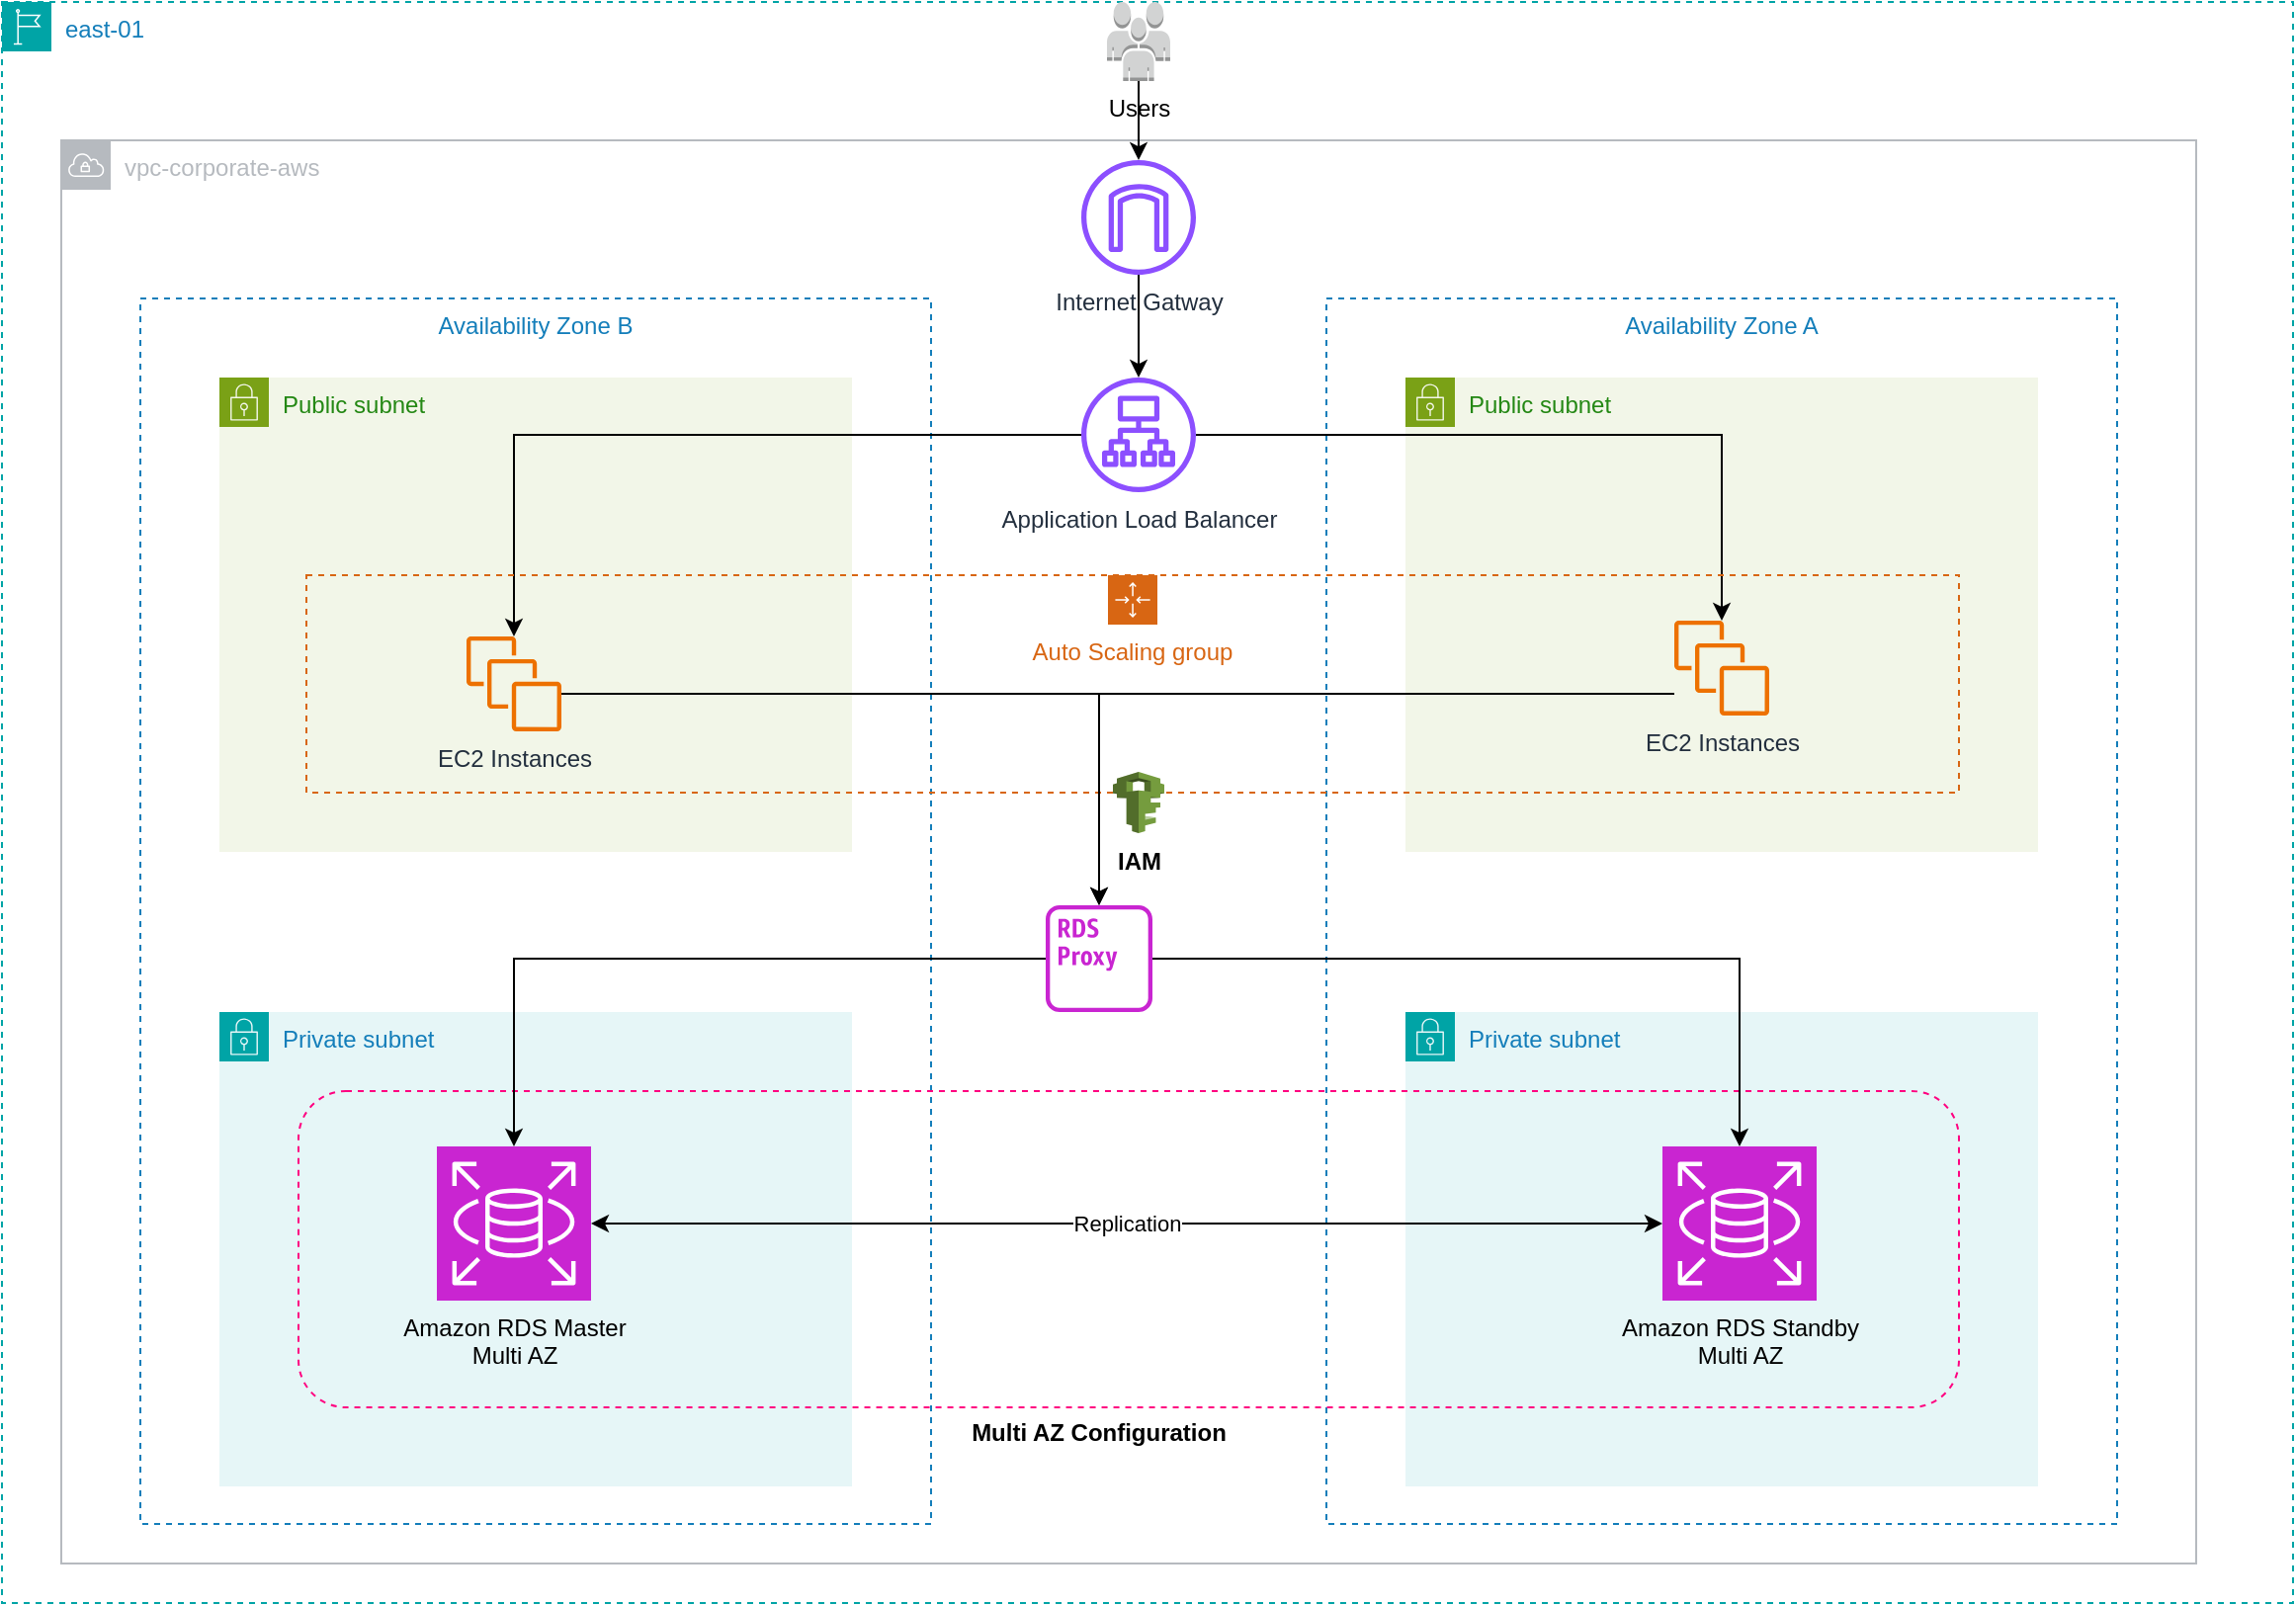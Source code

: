 <mxfile version="24.2.5" type="device">
  <diagram name="Page-1" id="vafjeql0jm9yZ-oHH8du">
    <mxGraphModel dx="1304" dy="767" grid="1" gridSize="10" guides="1" tooltips="1" connect="1" arrows="1" fold="1" page="1" pageScale="1" pageWidth="1169" pageHeight="827" math="0" shadow="0">
      <root>
        <mxCell id="0" />
        <mxCell id="1" parent="0" />
        <mxCell id="LG2M_2L7TIFIs1X0_9t3-1" value="east-01" style="points=[[0,0],[0.25,0],[0.5,0],[0.75,0],[1,0],[1,0.25],[1,0.5],[1,0.75],[1,1],[0.75,1],[0.5,1],[0.25,1],[0,1],[0,0.75],[0,0.5],[0,0.25]];outlineConnect=0;gradientColor=none;html=1;whiteSpace=wrap;fontSize=12;fontStyle=0;container=1;pointerEvents=0;collapsible=0;recursiveResize=0;shape=mxgraph.aws4.group;grIcon=mxgraph.aws4.group_region;strokeColor=#00A4A6;fillColor=none;verticalAlign=top;align=left;spacingLeft=30;fontColor=#147EBA;dashed=1;" vertex="1" parent="1">
          <mxGeometry x="10" y="10" width="1159" height="810" as="geometry" />
        </mxCell>
        <mxCell id="LG2M_2L7TIFIs1X0_9t3-3" value="vpc-corporate-aws" style="sketch=0;outlineConnect=0;gradientColor=none;html=1;whiteSpace=wrap;fontSize=12;fontStyle=0;shape=mxgraph.aws4.group;grIcon=mxgraph.aws4.group_vpc;strokeColor=#B6BABF;fillColor=none;verticalAlign=top;align=left;spacingLeft=30;fontColor=#B6BABF;dashed=0;" vertex="1" parent="LG2M_2L7TIFIs1X0_9t3-1">
          <mxGeometry x="30" y="70" width="1080" height="720" as="geometry" />
        </mxCell>
        <mxCell id="LG2M_2L7TIFIs1X0_9t3-9" value="Availability Zone B" style="fillColor=none;strokeColor=#147EBA;dashed=1;verticalAlign=top;fontStyle=0;fontColor=#147EBA;whiteSpace=wrap;html=1;" vertex="1" parent="LG2M_2L7TIFIs1X0_9t3-1">
          <mxGeometry x="70" y="150" width="400" height="620" as="geometry" />
        </mxCell>
        <mxCell id="LG2M_2L7TIFIs1X0_9t3-4" value="Availability Zone A" style="fillColor=none;strokeColor=#147EBA;dashed=1;verticalAlign=top;fontStyle=0;fontColor=#147EBA;whiteSpace=wrap;html=1;" vertex="1" parent="LG2M_2L7TIFIs1X0_9t3-1">
          <mxGeometry x="670" y="150" width="400" height="620" as="geometry" />
        </mxCell>
        <mxCell id="LG2M_2L7TIFIs1X0_9t3-22" value="Public subnet" style="points=[[0,0],[0.25,0],[0.5,0],[0.75,0],[1,0],[1,0.25],[1,0.5],[1,0.75],[1,1],[0.75,1],[0.5,1],[0.25,1],[0,1],[0,0.75],[0,0.5],[0,0.25]];outlineConnect=0;gradientColor=none;html=1;whiteSpace=wrap;fontSize=12;fontStyle=0;container=1;pointerEvents=0;collapsible=0;recursiveResize=0;shape=mxgraph.aws4.group;grIcon=mxgraph.aws4.group_security_group;grStroke=0;strokeColor=#7AA116;fillColor=#F2F6E8;verticalAlign=top;align=left;spacingLeft=30;fontColor=#248814;dashed=0;" vertex="1" parent="LG2M_2L7TIFIs1X0_9t3-1">
          <mxGeometry x="110" y="190" width="320" height="240" as="geometry" />
        </mxCell>
        <mxCell id="LG2M_2L7TIFIs1X0_9t3-24" value="Public subnet" style="points=[[0,0],[0.25,0],[0.5,0],[0.75,0],[1,0],[1,0.25],[1,0.5],[1,0.75],[1,1],[0.75,1],[0.5,1],[0.25,1],[0,1],[0,0.75],[0,0.5],[0,0.25]];outlineConnect=0;gradientColor=none;html=1;whiteSpace=wrap;fontSize=12;fontStyle=0;container=1;pointerEvents=0;collapsible=0;recursiveResize=0;shape=mxgraph.aws4.group;grIcon=mxgraph.aws4.group_security_group;grStroke=0;strokeColor=#7AA116;fillColor=#F2F6E8;verticalAlign=top;align=left;spacingLeft=30;fontColor=#248814;dashed=0;" vertex="1" parent="LG2M_2L7TIFIs1X0_9t3-1">
          <mxGeometry x="710" y="190" width="320" height="240" as="geometry" />
        </mxCell>
        <mxCell id="LG2M_2L7TIFIs1X0_9t3-18" style="edgeStyle=orthogonalEdgeStyle;rounded=0;orthogonalLoop=1;jettySize=auto;html=1;" edge="1" parent="LG2M_2L7TIFIs1X0_9t3-1" source="LG2M_2L7TIFIs1X0_9t3-15" target="LG2M_2L7TIFIs1X0_9t3-11">
          <mxGeometry relative="1" as="geometry" />
        </mxCell>
        <mxCell id="LG2M_2L7TIFIs1X0_9t3-16" style="edgeStyle=orthogonalEdgeStyle;rounded=0;orthogonalLoop=1;jettySize=auto;html=1;" edge="1" parent="LG2M_2L7TIFIs1X0_9t3-1" source="LG2M_2L7TIFIs1X0_9t3-15" target="LG2M_2L7TIFIs1X0_9t3-8">
          <mxGeometry relative="1" as="geometry" />
        </mxCell>
        <mxCell id="LG2M_2L7TIFIs1X0_9t3-15" value="Application Load Balancer" style="sketch=0;outlineConnect=0;fontColor=#232F3E;gradientColor=none;fillColor=#8C4FFF;strokeColor=none;dashed=0;verticalLabelPosition=bottom;verticalAlign=top;align=center;html=1;fontSize=12;fontStyle=0;aspect=fixed;pointerEvents=1;shape=mxgraph.aws4.application_load_balancer;" vertex="1" parent="LG2M_2L7TIFIs1X0_9t3-1">
          <mxGeometry x="546" y="190" width="58" height="58" as="geometry" />
        </mxCell>
        <mxCell id="LG2M_2L7TIFIs1X0_9t3-6" value="Auto Scaling group" style="points=[[0,0],[0.25,0],[0.5,0],[0.75,0],[1,0],[1,0.25],[1,0.5],[1,0.75],[1,1],[0.75,1],[0.5,1],[0.25,1],[0,1],[0,0.75],[0,0.5],[0,0.25]];outlineConnect=0;gradientColor=none;html=1;whiteSpace=wrap;fontSize=12;fontStyle=0;container=0;pointerEvents=0;collapsible=0;recursiveResize=0;shape=mxgraph.aws4.groupCenter;grIcon=mxgraph.aws4.group_auto_scaling_group;grStroke=1;strokeColor=#D86613;fillColor=none;verticalAlign=top;align=center;fontColor=#D86613;dashed=1;spacingTop=25;" vertex="1" parent="LG2M_2L7TIFIs1X0_9t3-1">
          <mxGeometry x="154" y="290" width="836" height="110" as="geometry" />
        </mxCell>
        <mxCell id="LG2M_2L7TIFIs1X0_9t3-48" style="edgeStyle=orthogonalEdgeStyle;rounded=0;orthogonalLoop=1;jettySize=auto;html=1;" edge="1" parent="LG2M_2L7TIFIs1X0_9t3-1" source="LG2M_2L7TIFIs1X0_9t3-11" target="LG2M_2L7TIFIs1X0_9t3-45">
          <mxGeometry relative="1" as="geometry">
            <Array as="points">
              <mxPoint x="555" y="350" />
            </Array>
          </mxGeometry>
        </mxCell>
        <mxCell id="LG2M_2L7TIFIs1X0_9t3-11" value="EC2 Instances" style="sketch=0;outlineConnect=0;fontColor=#232F3E;gradientColor=none;fillColor=#ED7100;strokeColor=none;dashed=0;verticalLabelPosition=bottom;verticalAlign=top;align=center;html=1;fontSize=12;fontStyle=0;aspect=fixed;pointerEvents=1;shape=mxgraph.aws4.instances;" vertex="1" parent="LG2M_2L7TIFIs1X0_9t3-1">
          <mxGeometry x="846.003" y="313" width="48" height="48" as="geometry" />
        </mxCell>
        <mxCell id="LG2M_2L7TIFIs1X0_9t3-49" style="edgeStyle=orthogonalEdgeStyle;rounded=0;orthogonalLoop=1;jettySize=auto;html=1;" edge="1" parent="LG2M_2L7TIFIs1X0_9t3-1" source="LG2M_2L7TIFIs1X0_9t3-8" target="LG2M_2L7TIFIs1X0_9t3-45">
          <mxGeometry relative="1" as="geometry">
            <Array as="points">
              <mxPoint x="555" y="350" />
            </Array>
          </mxGeometry>
        </mxCell>
        <mxCell id="LG2M_2L7TIFIs1X0_9t3-8" value="EC2 Instances" style="sketch=0;outlineConnect=0;fontColor=#232F3E;gradientColor=none;fillColor=#ED7100;strokeColor=none;dashed=0;verticalLabelPosition=bottom;verticalAlign=top;align=center;html=1;fontSize=12;fontStyle=0;aspect=fixed;pointerEvents=1;shape=mxgraph.aws4.instances;" vertex="1" parent="LG2M_2L7TIFIs1X0_9t3-1">
          <mxGeometry x="235.005" y="321" width="48" height="48" as="geometry" />
        </mxCell>
        <mxCell id="LG2M_2L7TIFIs1X0_9t3-26" value="Private subnet" style="points=[[0,0],[0.25,0],[0.5,0],[0.75,0],[1,0],[1,0.25],[1,0.5],[1,0.75],[1,1],[0.75,1],[0.5,1],[0.25,1],[0,1],[0,0.75],[0,0.5],[0,0.25]];outlineConnect=0;gradientColor=none;html=1;whiteSpace=wrap;fontSize=12;fontStyle=0;container=1;pointerEvents=0;collapsible=0;recursiveResize=0;shape=mxgraph.aws4.group;grIcon=mxgraph.aws4.group_security_group;grStroke=0;strokeColor=#00A4A6;fillColor=#E6F6F7;verticalAlign=top;align=left;spacingLeft=30;fontColor=#147EBA;dashed=0;" vertex="1" parent="LG2M_2L7TIFIs1X0_9t3-1">
          <mxGeometry x="110" y="511" width="320" height="240" as="geometry" />
        </mxCell>
        <mxCell id="LG2M_2L7TIFIs1X0_9t3-27" value="Private subnet" style="points=[[0,0],[0.25,0],[0.5,0],[0.75,0],[1,0],[1,0.25],[1,0.5],[1,0.75],[1,1],[0.75,1],[0.5,1],[0.25,1],[0,1],[0,0.75],[0,0.5],[0,0.25]];outlineConnect=0;gradientColor=none;html=1;whiteSpace=wrap;fontSize=12;fontStyle=0;container=1;pointerEvents=0;collapsible=0;recursiveResize=0;shape=mxgraph.aws4.group;grIcon=mxgraph.aws4.group_security_group;grStroke=0;strokeColor=#00A4A6;fillColor=#E6F6F7;verticalAlign=top;align=left;spacingLeft=30;fontColor=#147EBA;dashed=0;" vertex="1" parent="LG2M_2L7TIFIs1X0_9t3-1">
          <mxGeometry x="710" y="511" width="320" height="240" as="geometry" />
        </mxCell>
        <mxCell id="LG2M_2L7TIFIs1X0_9t3-33" style="edgeStyle=orthogonalEdgeStyle;rounded=0;orthogonalLoop=1;jettySize=auto;html=1;" edge="1" parent="LG2M_2L7TIFIs1X0_9t3-1" source="LG2M_2L7TIFIs1X0_9t3-32" target="LG2M_2L7TIFIs1X0_9t3-15">
          <mxGeometry relative="1" as="geometry" />
        </mxCell>
        <mxCell id="LG2M_2L7TIFIs1X0_9t3-32" value="Internet Gatway" style="sketch=0;outlineConnect=0;fontColor=#232F3E;gradientColor=none;fillColor=#8C4FFF;strokeColor=none;dashed=0;verticalLabelPosition=bottom;verticalAlign=top;align=center;html=1;fontSize=12;fontStyle=0;aspect=fixed;pointerEvents=1;shape=mxgraph.aws4.internet_gateway;" vertex="1" parent="LG2M_2L7TIFIs1X0_9t3-1">
          <mxGeometry x="546" y="80" width="58" height="58" as="geometry" />
        </mxCell>
        <mxCell id="LG2M_2L7TIFIs1X0_9t3-36" style="edgeStyle=orthogonalEdgeStyle;rounded=0;orthogonalLoop=1;jettySize=auto;html=1;" edge="1" parent="LG2M_2L7TIFIs1X0_9t3-1" source="LG2M_2L7TIFIs1X0_9t3-35" target="LG2M_2L7TIFIs1X0_9t3-32">
          <mxGeometry relative="1" as="geometry" />
        </mxCell>
        <mxCell id="LG2M_2L7TIFIs1X0_9t3-35" value="Users" style="outlineConnect=0;dashed=0;verticalLabelPosition=bottom;verticalAlign=top;align=center;html=1;shape=mxgraph.aws3.users;fillColor=#D2D3D3;gradientColor=none;" vertex="1" parent="LG2M_2L7TIFIs1X0_9t3-1">
          <mxGeometry x="559" width="32" height="40" as="geometry" />
        </mxCell>
        <mxCell id="LG2M_2L7TIFIs1X0_9t3-40" value="" style="rounded=1;whiteSpace=wrap;html=1;dashed=1;fillColor=none;strokeColor=#FF0080;" vertex="1" parent="LG2M_2L7TIFIs1X0_9t3-1">
          <mxGeometry x="150" y="551" width="840" height="160" as="geometry" />
        </mxCell>
        <mxCell id="LG2M_2L7TIFIs1X0_9t3-39" value="Replication" style="edgeStyle=orthogonalEdgeStyle;rounded=0;orthogonalLoop=1;jettySize=auto;html=1;startArrow=classic;startFill=1;" edge="1" parent="LG2M_2L7TIFIs1X0_9t3-1" source="LG2M_2L7TIFIs1X0_9t3-37" target="LG2M_2L7TIFIs1X0_9t3-38">
          <mxGeometry relative="1" as="geometry" />
        </mxCell>
        <mxCell id="LG2M_2L7TIFIs1X0_9t3-37" value="&lt;span style=&quot;color: rgb(0, 0, 0);&quot;&gt;Amazon RDS Master&lt;/span&gt;&lt;div style=&quot;color: rgb(0, 0, 0);&quot;&gt;Multi AZ&lt;/div&gt;" style="sketch=0;points=[[0,0,0],[0.25,0,0],[0.5,0,0],[0.75,0,0],[1,0,0],[0,1,0],[0.25,1,0],[0.5,1,0],[0.75,1,0],[1,1,0],[0,0.25,0],[0,0.5,0],[0,0.75,0],[1,0.25,0],[1,0.5,0],[1,0.75,0]];outlineConnect=0;fontColor=#232F3E;fillColor=#C925D1;strokeColor=#ffffff;dashed=0;verticalLabelPosition=bottom;verticalAlign=top;align=center;html=1;fontSize=12;fontStyle=0;aspect=fixed;shape=mxgraph.aws4.resourceIcon;resIcon=mxgraph.aws4.rds;" vertex="1" parent="LG2M_2L7TIFIs1X0_9t3-1">
          <mxGeometry x="220" y="579" width="78" height="78" as="geometry" />
        </mxCell>
        <mxCell id="LG2M_2L7TIFIs1X0_9t3-38" value="&lt;span style=&quot;color: rgb(0, 0, 0);&quot;&gt;Amazon RDS Standby&lt;/span&gt;&lt;div style=&quot;color: rgb(0, 0, 0);&quot;&gt;Multi AZ&lt;/div&gt;" style="sketch=0;points=[[0,0,0],[0.25,0,0],[0.5,0,0],[0.75,0,0],[1,0,0],[0,1,0],[0.25,1,0],[0.5,1,0],[0.75,1,0],[1,1,0],[0,0.25,0],[0,0.5,0],[0,0.75,0],[1,0.25,0],[1,0.5,0],[1,0.75,0]];outlineConnect=0;fontColor=#232F3E;fillColor=#C925D1;strokeColor=#ffffff;dashed=0;verticalLabelPosition=bottom;verticalAlign=top;align=center;html=1;fontSize=12;fontStyle=0;aspect=fixed;shape=mxgraph.aws4.resourceIcon;resIcon=mxgraph.aws4.rds;" vertex="1" parent="LG2M_2L7TIFIs1X0_9t3-1">
          <mxGeometry x="840" y="579" width="78" height="78" as="geometry" />
        </mxCell>
        <mxCell id="LG2M_2L7TIFIs1X0_9t3-41" value="Multi AZ Configuration" style="text;html=1;align=center;verticalAlign=middle;whiteSpace=wrap;rounded=0;fontStyle=1" vertex="1" parent="LG2M_2L7TIFIs1X0_9t3-1">
          <mxGeometry x="480" y="711" width="150" height="26" as="geometry" />
        </mxCell>
        <mxCell id="LG2M_2L7TIFIs1X0_9t3-50" style="edgeStyle=orthogonalEdgeStyle;rounded=0;orthogonalLoop=1;jettySize=auto;html=1;" edge="1" parent="LG2M_2L7TIFIs1X0_9t3-1" source="LG2M_2L7TIFIs1X0_9t3-45" target="LG2M_2L7TIFIs1X0_9t3-37">
          <mxGeometry relative="1" as="geometry" />
        </mxCell>
        <mxCell id="LG2M_2L7TIFIs1X0_9t3-45" value="" style="sketch=0;outlineConnect=0;fontColor=#232F3E;gradientColor=none;fillColor=#C925D1;strokeColor=none;dashed=0;verticalLabelPosition=bottom;verticalAlign=top;align=center;html=1;fontSize=12;fontStyle=0;aspect=fixed;pointerEvents=1;shape=mxgraph.aws4.rds_proxy_alt;" vertex="1" parent="LG2M_2L7TIFIs1X0_9t3-1">
          <mxGeometry x="528" y="457" width="54" height="54" as="geometry" />
        </mxCell>
        <mxCell id="LG2M_2L7TIFIs1X0_9t3-51" style="edgeStyle=orthogonalEdgeStyle;rounded=0;orthogonalLoop=1;jettySize=auto;html=1;entryX=0.5;entryY=0;entryDx=0;entryDy=0;entryPerimeter=0;" edge="1" parent="LG2M_2L7TIFIs1X0_9t3-1" source="LG2M_2L7TIFIs1X0_9t3-45" target="LG2M_2L7TIFIs1X0_9t3-38">
          <mxGeometry relative="1" as="geometry" />
        </mxCell>
        <mxCell id="LG2M_2L7TIFIs1X0_9t3-52" value="IAM" style="outlineConnect=0;dashed=0;verticalLabelPosition=bottom;verticalAlign=top;align=center;html=1;shape=mxgraph.aws3.iam;fillColor=#759C3E;gradientColor=none;fontStyle=1" vertex="1" parent="LG2M_2L7TIFIs1X0_9t3-1">
          <mxGeometry x="562" y="389.5" width="26" height="31" as="geometry" />
        </mxCell>
      </root>
    </mxGraphModel>
  </diagram>
</mxfile>
